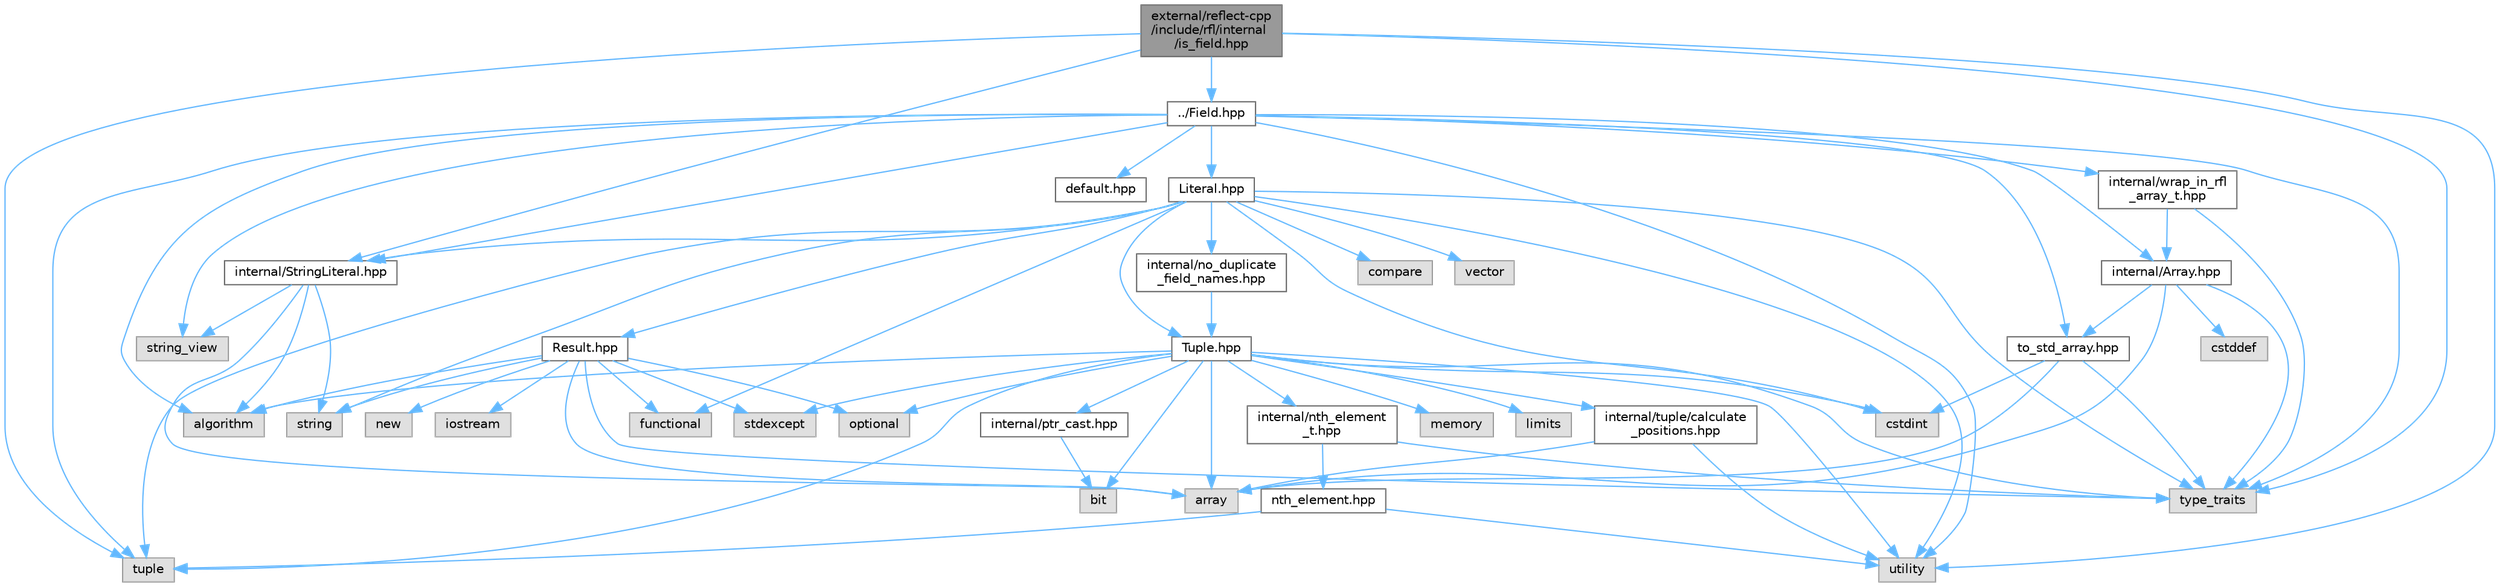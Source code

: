 digraph "external/reflect-cpp/include/rfl/internal/is_field.hpp"
{
 // LATEX_PDF_SIZE
  bgcolor="transparent";
  edge [fontname=Helvetica,fontsize=10,labelfontname=Helvetica,labelfontsize=10];
  node [fontname=Helvetica,fontsize=10,shape=box,height=0.2,width=0.4];
  Node1 [id="Node000001",label="external/reflect-cpp\l/include/rfl/internal\l/is_field.hpp",height=0.2,width=0.4,color="gray40", fillcolor="grey60", style="filled", fontcolor="black",tooltip=" "];
  Node1 -> Node2 [id="edge73_Node000001_Node000002",color="steelblue1",style="solid",tooltip=" "];
  Node2 [id="Node000002",label="tuple",height=0.2,width=0.4,color="grey60", fillcolor="#E0E0E0", style="filled",tooltip=" "];
  Node1 -> Node3 [id="edge74_Node000001_Node000003",color="steelblue1",style="solid",tooltip=" "];
  Node3 [id="Node000003",label="type_traits",height=0.2,width=0.4,color="grey60", fillcolor="#E0E0E0", style="filled",tooltip=" "];
  Node1 -> Node4 [id="edge75_Node000001_Node000004",color="steelblue1",style="solid",tooltip=" "];
  Node4 [id="Node000004",label="utility",height=0.2,width=0.4,color="grey60", fillcolor="#E0E0E0", style="filled",tooltip=" "];
  Node1 -> Node5 [id="edge76_Node000001_Node000005",color="steelblue1",style="solid",tooltip=" "];
  Node5 [id="Node000005",label="../Field.hpp",height=0.2,width=0.4,color="grey40", fillcolor="white", style="filled",URL="$_field_8hpp.html",tooltip=" "];
  Node5 -> Node6 [id="edge77_Node000005_Node000006",color="steelblue1",style="solid",tooltip=" "];
  Node6 [id="Node000006",label="algorithm",height=0.2,width=0.4,color="grey60", fillcolor="#E0E0E0", style="filled",tooltip=" "];
  Node5 -> Node7 [id="edge78_Node000005_Node000007",color="steelblue1",style="solid",tooltip=" "];
  Node7 [id="Node000007",label="string_view",height=0.2,width=0.4,color="grey60", fillcolor="#E0E0E0", style="filled",tooltip=" "];
  Node5 -> Node2 [id="edge79_Node000005_Node000002",color="steelblue1",style="solid",tooltip=" "];
  Node5 -> Node3 [id="edge80_Node000005_Node000003",color="steelblue1",style="solid",tooltip=" "];
  Node5 -> Node4 [id="edge81_Node000005_Node000004",color="steelblue1",style="solid",tooltip=" "];
  Node5 -> Node8 [id="edge82_Node000005_Node000008",color="steelblue1",style="solid",tooltip=" "];
  Node8 [id="Node000008",label="Literal.hpp",height=0.2,width=0.4,color="grey40", fillcolor="white", style="filled",URL="$_literal_8hpp.html",tooltip=" "];
  Node8 -> Node9 [id="edge83_Node000008_Node000009",color="steelblue1",style="solid",tooltip=" "];
  Node9 [id="Node000009",label="compare",height=0.2,width=0.4,color="grey60", fillcolor="#E0E0E0", style="filled",tooltip=" "];
  Node8 -> Node10 [id="edge84_Node000008_Node000010",color="steelblue1",style="solid",tooltip=" "];
  Node10 [id="Node000010",label="cstdint",height=0.2,width=0.4,color="grey60", fillcolor="#E0E0E0", style="filled",tooltip=" "];
  Node8 -> Node11 [id="edge85_Node000008_Node000011",color="steelblue1",style="solid",tooltip=" "];
  Node11 [id="Node000011",label="functional",height=0.2,width=0.4,color="grey60", fillcolor="#E0E0E0", style="filled",tooltip=" "];
  Node8 -> Node12 [id="edge86_Node000008_Node000012",color="steelblue1",style="solid",tooltip=" "];
  Node12 [id="Node000012",label="string",height=0.2,width=0.4,color="grey60", fillcolor="#E0E0E0", style="filled",tooltip=" "];
  Node8 -> Node2 [id="edge87_Node000008_Node000002",color="steelblue1",style="solid",tooltip=" "];
  Node8 -> Node3 [id="edge88_Node000008_Node000003",color="steelblue1",style="solid",tooltip=" "];
  Node8 -> Node4 [id="edge89_Node000008_Node000004",color="steelblue1",style="solid",tooltip=" "];
  Node8 -> Node13 [id="edge90_Node000008_Node000013",color="steelblue1",style="solid",tooltip=" "];
  Node13 [id="Node000013",label="vector",height=0.2,width=0.4,color="grey60", fillcolor="#E0E0E0", style="filled",tooltip=" "];
  Node8 -> Node14 [id="edge91_Node000008_Node000014",color="steelblue1",style="solid",tooltip=" "];
  Node14 [id="Node000014",label="Result.hpp",height=0.2,width=0.4,color="grey40", fillcolor="white", style="filled",URL="$_result_8hpp.html",tooltip=" "];
  Node14 -> Node6 [id="edge92_Node000014_Node000006",color="steelblue1",style="solid",tooltip=" "];
  Node14 -> Node15 [id="edge93_Node000014_Node000015",color="steelblue1",style="solid",tooltip=" "];
  Node15 [id="Node000015",label="array",height=0.2,width=0.4,color="grey60", fillcolor="#E0E0E0", style="filled",tooltip=" "];
  Node14 -> Node11 [id="edge94_Node000014_Node000011",color="steelblue1",style="solid",tooltip=" "];
  Node14 -> Node16 [id="edge95_Node000014_Node000016",color="steelblue1",style="solid",tooltip=" "];
  Node16 [id="Node000016",label="iostream",height=0.2,width=0.4,color="grey60", fillcolor="#E0E0E0", style="filled",tooltip=" "];
  Node14 -> Node17 [id="edge96_Node000014_Node000017",color="steelblue1",style="solid",tooltip=" "];
  Node17 [id="Node000017",label="new",height=0.2,width=0.4,color="grey60", fillcolor="#E0E0E0", style="filled",tooltip=" "];
  Node14 -> Node18 [id="edge97_Node000014_Node000018",color="steelblue1",style="solid",tooltip=" "];
  Node18 [id="Node000018",label="optional",height=0.2,width=0.4,color="grey60", fillcolor="#E0E0E0", style="filled",tooltip=" "];
  Node14 -> Node19 [id="edge98_Node000014_Node000019",color="steelblue1",style="solid",tooltip=" "];
  Node19 [id="Node000019",label="stdexcept",height=0.2,width=0.4,color="grey60", fillcolor="#E0E0E0", style="filled",tooltip=" "];
  Node14 -> Node12 [id="edge99_Node000014_Node000012",color="steelblue1",style="solid",tooltip=" "];
  Node14 -> Node3 [id="edge100_Node000014_Node000003",color="steelblue1",style="solid",tooltip=" "];
  Node8 -> Node20 [id="edge101_Node000008_Node000020",color="steelblue1",style="solid",tooltip=" "];
  Node20 [id="Node000020",label="Tuple.hpp",height=0.2,width=0.4,color="grey40", fillcolor="white", style="filled",URL="$_tuple_8hpp.html",tooltip=" "];
  Node20 -> Node6 [id="edge102_Node000020_Node000006",color="steelblue1",style="solid",tooltip=" "];
  Node20 -> Node15 [id="edge103_Node000020_Node000015",color="steelblue1",style="solid",tooltip=" "];
  Node20 -> Node21 [id="edge104_Node000020_Node000021",color="steelblue1",style="solid",tooltip=" "];
  Node21 [id="Node000021",label="bit",height=0.2,width=0.4,color="grey60", fillcolor="#E0E0E0", style="filled",tooltip=" "];
  Node20 -> Node10 [id="edge105_Node000020_Node000010",color="steelblue1",style="solid",tooltip=" "];
  Node20 -> Node22 [id="edge106_Node000020_Node000022",color="steelblue1",style="solid",tooltip=" "];
  Node22 [id="Node000022",label="limits",height=0.2,width=0.4,color="grey60", fillcolor="#E0E0E0", style="filled",tooltip=" "];
  Node20 -> Node23 [id="edge107_Node000020_Node000023",color="steelblue1",style="solid",tooltip=" "];
  Node23 [id="Node000023",label="memory",height=0.2,width=0.4,color="grey60", fillcolor="#E0E0E0", style="filled",tooltip=" "];
  Node20 -> Node18 [id="edge108_Node000020_Node000018",color="steelblue1",style="solid",tooltip=" "];
  Node20 -> Node19 [id="edge109_Node000020_Node000019",color="steelblue1",style="solid",tooltip=" "];
  Node20 -> Node2 [id="edge110_Node000020_Node000002",color="steelblue1",style="solid",tooltip=" "];
  Node20 -> Node3 [id="edge111_Node000020_Node000003",color="steelblue1",style="solid",tooltip=" "];
  Node20 -> Node4 [id="edge112_Node000020_Node000004",color="steelblue1",style="solid",tooltip=" "];
  Node20 -> Node24 [id="edge113_Node000020_Node000024",color="steelblue1",style="solid",tooltip=" "];
  Node24 [id="Node000024",label="internal/nth_element\l_t.hpp",height=0.2,width=0.4,color="grey40", fillcolor="white", style="filled",URL="$nth__element__t_8hpp.html",tooltip=" "];
  Node24 -> Node3 [id="edge114_Node000024_Node000003",color="steelblue1",style="solid",tooltip=" "];
  Node24 -> Node25 [id="edge115_Node000024_Node000025",color="steelblue1",style="solid",tooltip=" "];
  Node25 [id="Node000025",label="nth_element.hpp",height=0.2,width=0.4,color="grey40", fillcolor="white", style="filled",URL="$nth__element_8hpp.html",tooltip=" "];
  Node25 -> Node2 [id="edge116_Node000025_Node000002",color="steelblue1",style="solid",tooltip=" "];
  Node25 -> Node4 [id="edge117_Node000025_Node000004",color="steelblue1",style="solid",tooltip=" "];
  Node20 -> Node26 [id="edge118_Node000020_Node000026",color="steelblue1",style="solid",tooltip=" "];
  Node26 [id="Node000026",label="internal/ptr_cast.hpp",height=0.2,width=0.4,color="grey40", fillcolor="white", style="filled",URL="$ptr__cast_8hpp.html",tooltip=" "];
  Node26 -> Node21 [id="edge119_Node000026_Node000021",color="steelblue1",style="solid",tooltip=" "];
  Node20 -> Node27 [id="edge120_Node000020_Node000027",color="steelblue1",style="solid",tooltip=" "];
  Node27 [id="Node000027",label="internal/tuple/calculate\l_positions.hpp",height=0.2,width=0.4,color="grey40", fillcolor="white", style="filled",URL="$calculate__positions_8hpp.html",tooltip=" "];
  Node27 -> Node15 [id="edge121_Node000027_Node000015",color="steelblue1",style="solid",tooltip=" "];
  Node27 -> Node4 [id="edge122_Node000027_Node000004",color="steelblue1",style="solid",tooltip=" "];
  Node8 -> Node28 [id="edge123_Node000008_Node000028",color="steelblue1",style="solid",tooltip=" "];
  Node28 [id="Node000028",label="internal/StringLiteral.hpp",height=0.2,width=0.4,color="grey40", fillcolor="white", style="filled",URL="$_string_literal_8hpp.html",tooltip=" "];
  Node28 -> Node6 [id="edge124_Node000028_Node000006",color="steelblue1",style="solid",tooltip=" "];
  Node28 -> Node15 [id="edge125_Node000028_Node000015",color="steelblue1",style="solid",tooltip=" "];
  Node28 -> Node12 [id="edge126_Node000028_Node000012",color="steelblue1",style="solid",tooltip=" "];
  Node28 -> Node7 [id="edge127_Node000028_Node000007",color="steelblue1",style="solid",tooltip=" "];
  Node8 -> Node29 [id="edge128_Node000008_Node000029",color="steelblue1",style="solid",tooltip=" "];
  Node29 [id="Node000029",label="internal/no_duplicate\l_field_names.hpp",height=0.2,width=0.4,color="grey40", fillcolor="white", style="filled",URL="$no__duplicate__field__names_8hpp.html",tooltip=" "];
  Node29 -> Node20 [id="edge129_Node000029_Node000020",color="steelblue1",style="solid",tooltip=" "];
  Node5 -> Node30 [id="edge130_Node000005_Node000030",color="steelblue1",style="solid",tooltip=" "];
  Node30 [id="Node000030",label="default.hpp",height=0.2,width=0.4,color="grey40", fillcolor="white", style="filled",URL="$default_8hpp.html",tooltip=" "];
  Node5 -> Node31 [id="edge131_Node000005_Node000031",color="steelblue1",style="solid",tooltip=" "];
  Node31 [id="Node000031",label="internal/Array.hpp",height=0.2,width=0.4,color="grey40", fillcolor="white", style="filled",URL="$_array_8hpp.html",tooltip=" "];
  Node31 -> Node15 [id="edge132_Node000031_Node000015",color="steelblue1",style="solid",tooltip=" "];
  Node31 -> Node32 [id="edge133_Node000031_Node000032",color="steelblue1",style="solid",tooltip=" "];
  Node32 [id="Node000032",label="cstddef",height=0.2,width=0.4,color="grey60", fillcolor="#E0E0E0", style="filled",tooltip=" "];
  Node31 -> Node3 [id="edge134_Node000031_Node000003",color="steelblue1",style="solid",tooltip=" "];
  Node31 -> Node33 [id="edge135_Node000031_Node000033",color="steelblue1",style="solid",tooltip=" "];
  Node33 [id="Node000033",label="to_std_array.hpp",height=0.2,width=0.4,color="grey40", fillcolor="white", style="filled",URL="$to__std__array_8hpp.html",tooltip=" "];
  Node33 -> Node15 [id="edge136_Node000033_Node000015",color="steelblue1",style="solid",tooltip=" "];
  Node33 -> Node10 [id="edge137_Node000033_Node000010",color="steelblue1",style="solid",tooltip=" "];
  Node33 -> Node3 [id="edge138_Node000033_Node000003",color="steelblue1",style="solid",tooltip=" "];
  Node5 -> Node28 [id="edge139_Node000005_Node000028",color="steelblue1",style="solid",tooltip=" "];
  Node5 -> Node33 [id="edge140_Node000005_Node000033",color="steelblue1",style="solid",tooltip=" "];
  Node5 -> Node34 [id="edge141_Node000005_Node000034",color="steelblue1",style="solid",tooltip=" "];
  Node34 [id="Node000034",label="internal/wrap_in_rfl\l_array_t.hpp",height=0.2,width=0.4,color="grey40", fillcolor="white", style="filled",URL="$wrap__in__rfl__array__t_8hpp.html",tooltip=" "];
  Node34 -> Node3 [id="edge142_Node000034_Node000003",color="steelblue1",style="solid",tooltip=" "];
  Node34 -> Node31 [id="edge143_Node000034_Node000031",color="steelblue1",style="solid",tooltip=" "];
  Node1 -> Node28 [id="edge144_Node000001_Node000028",color="steelblue1",style="solid",tooltip=" "];
}
